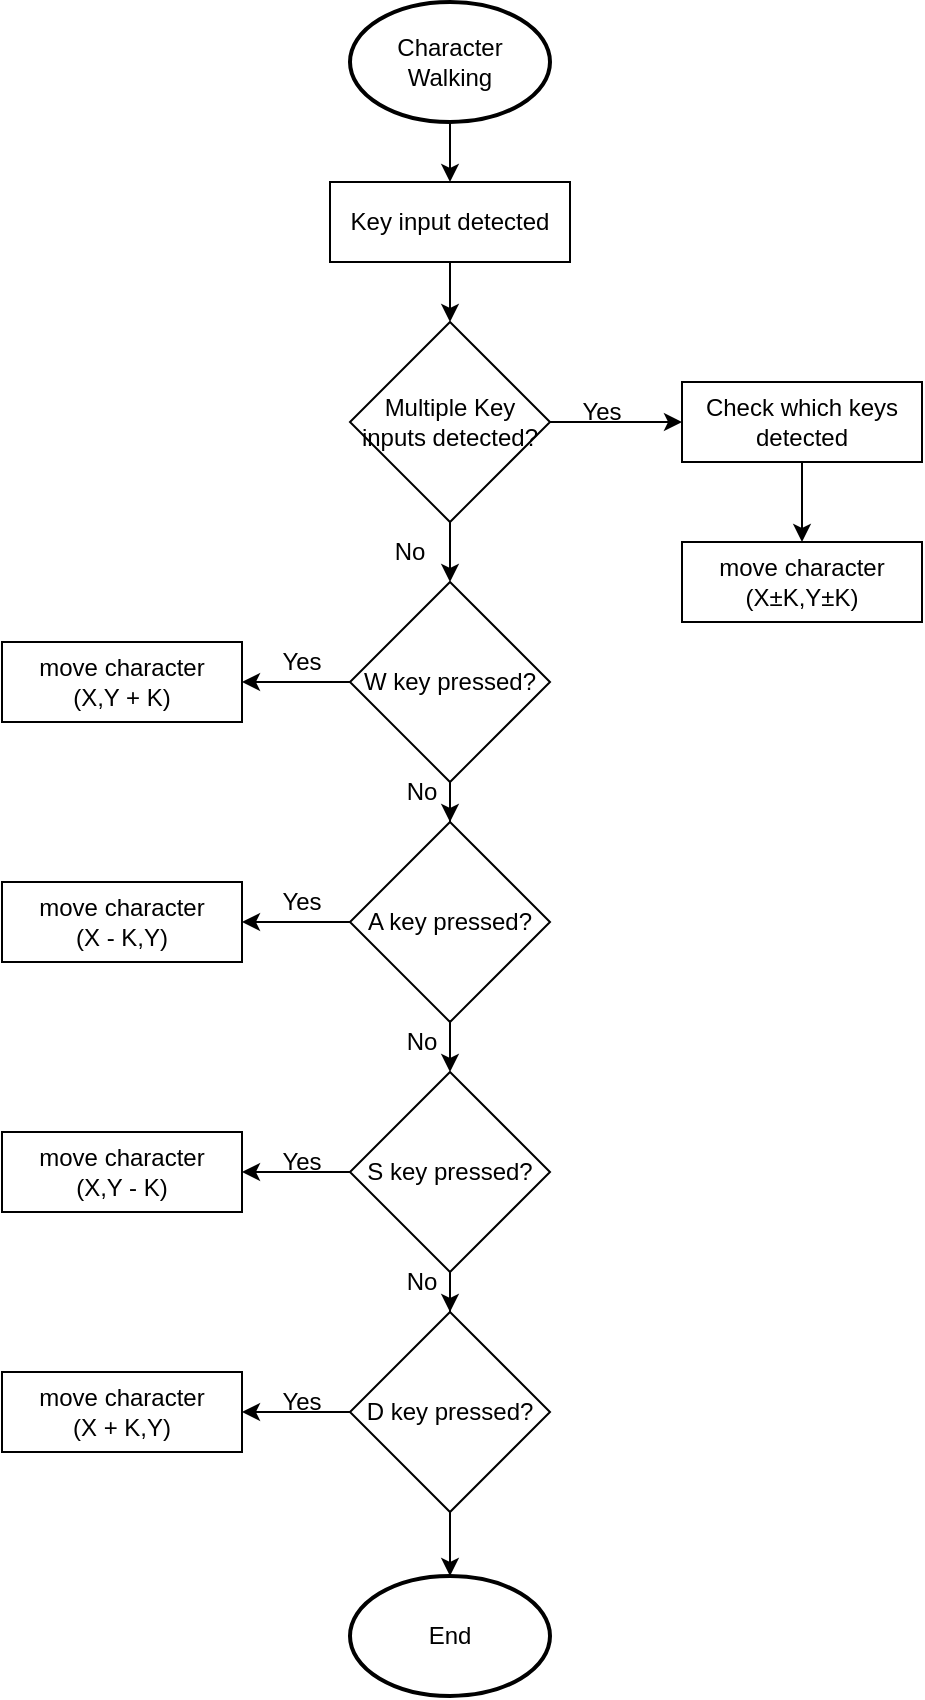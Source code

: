 <mxfile version="22.0.0" type="device">
  <diagram name="Page-1" id="_37zobVhb8KB6bGlRHSS">
    <mxGraphModel dx="1886" dy="878" grid="0" gridSize="10" guides="1" tooltips="1" connect="1" arrows="1" fold="1" page="0" pageScale="1" pageWidth="827" pageHeight="1169" math="0" shadow="0">
      <root>
        <mxCell id="0" />
        <mxCell id="1" parent="0" />
        <mxCell id="PkRHWH6xRCkxCvOXlR5U-3" value="" style="edgeStyle=orthogonalEdgeStyle;rounded=0;orthogonalLoop=1;jettySize=auto;html=1;" parent="1" source="PkRHWH6xRCkxCvOXlR5U-1" target="PkRHWH6xRCkxCvOXlR5U-2" edge="1">
          <mxGeometry relative="1" as="geometry" />
        </mxCell>
        <mxCell id="PkRHWH6xRCkxCvOXlR5U-1" value="Character Walking" style="strokeWidth=2;html=1;shape=mxgraph.flowchart.start_1;whiteSpace=wrap;" parent="1" vertex="1">
          <mxGeometry x="364" y="20" width="100" height="60" as="geometry" />
        </mxCell>
        <mxCell id="PkRHWH6xRCkxCvOXlR5U-26" value="" style="edgeStyle=orthogonalEdgeStyle;rounded=0;orthogonalLoop=1;jettySize=auto;html=1;" parent="1" source="PkRHWH6xRCkxCvOXlR5U-2" target="PkRHWH6xRCkxCvOXlR5U-25" edge="1">
          <mxGeometry relative="1" as="geometry" />
        </mxCell>
        <mxCell id="PkRHWH6xRCkxCvOXlR5U-2" value="Key input detected" style="rounded=0;whiteSpace=wrap;html=1;" parent="1" vertex="1">
          <mxGeometry x="354" y="110" width="120" height="40" as="geometry" />
        </mxCell>
        <mxCell id="PkRHWH6xRCkxCvOXlR5U-7" value="" style="edgeStyle=orthogonalEdgeStyle;rounded=0;orthogonalLoop=1;jettySize=auto;html=1;" parent="1" source="PkRHWH6xRCkxCvOXlR5U-4" target="PkRHWH6xRCkxCvOXlR5U-6" edge="1">
          <mxGeometry relative="1" as="geometry" />
        </mxCell>
        <mxCell id="PkRHWH6xRCkxCvOXlR5U-11" value="" style="edgeStyle=orthogonalEdgeStyle;rounded=0;orthogonalLoop=1;jettySize=auto;html=1;" parent="1" source="PkRHWH6xRCkxCvOXlR5U-4" target="PkRHWH6xRCkxCvOXlR5U-10" edge="1">
          <mxGeometry relative="1" as="geometry" />
        </mxCell>
        <mxCell id="PkRHWH6xRCkxCvOXlR5U-4" value="W key pressed?" style="rhombus;whiteSpace=wrap;html=1;" parent="1" vertex="1">
          <mxGeometry x="364" y="310" width="100" height="100" as="geometry" />
        </mxCell>
        <mxCell id="PkRHWH6xRCkxCvOXlR5U-6" value="move character &lt;br&gt;(X,Y + K)" style="rounded=0;whiteSpace=wrap;html=1;" parent="1" vertex="1">
          <mxGeometry x="190" y="340" width="120" height="40" as="geometry" />
        </mxCell>
        <mxCell id="PkRHWH6xRCkxCvOXlR5U-8" value="Yes" style="text;html=1;strokeColor=none;fillColor=none;align=center;verticalAlign=middle;whiteSpace=wrap;rounded=0;" parent="1" vertex="1">
          <mxGeometry x="310" y="335" width="60" height="30" as="geometry" />
        </mxCell>
        <mxCell id="PkRHWH6xRCkxCvOXlR5U-13" value="" style="edgeStyle=orthogonalEdgeStyle;rounded=0;orthogonalLoop=1;jettySize=auto;html=1;" parent="1" source="PkRHWH6xRCkxCvOXlR5U-10" target="PkRHWH6xRCkxCvOXlR5U-12" edge="1">
          <mxGeometry relative="1" as="geometry" />
        </mxCell>
        <mxCell id="PkRHWH6xRCkxCvOXlR5U-16" value="" style="edgeStyle=orthogonalEdgeStyle;rounded=0;orthogonalLoop=1;jettySize=auto;html=1;" parent="1" source="PkRHWH6xRCkxCvOXlR5U-10" target="PkRHWH6xRCkxCvOXlR5U-15" edge="1">
          <mxGeometry relative="1" as="geometry" />
        </mxCell>
        <mxCell id="PkRHWH6xRCkxCvOXlR5U-10" value="A key pressed?" style="rhombus;whiteSpace=wrap;html=1;" parent="1" vertex="1">
          <mxGeometry x="364" y="430" width="100" height="100" as="geometry" />
        </mxCell>
        <mxCell id="PkRHWH6xRCkxCvOXlR5U-12" value="move character &lt;br&gt;(X - K,Y)" style="rounded=0;whiteSpace=wrap;html=1;" parent="1" vertex="1">
          <mxGeometry x="190" y="460" width="120" height="40" as="geometry" />
        </mxCell>
        <mxCell id="PkRHWH6xRCkxCvOXlR5U-14" value="Yes" style="text;html=1;strokeColor=none;fillColor=none;align=center;verticalAlign=middle;whiteSpace=wrap;rounded=0;" parent="1" vertex="1">
          <mxGeometry x="310" y="455" width="60" height="30" as="geometry" />
        </mxCell>
        <mxCell id="PkRHWH6xRCkxCvOXlR5U-19" value="" style="edgeStyle=orthogonalEdgeStyle;rounded=0;orthogonalLoop=1;jettySize=auto;html=1;" parent="1" source="PkRHWH6xRCkxCvOXlR5U-15" target="PkRHWH6xRCkxCvOXlR5U-17" edge="1">
          <mxGeometry relative="1" as="geometry" />
        </mxCell>
        <mxCell id="PkRHWH6xRCkxCvOXlR5U-21" value="" style="edgeStyle=orthogonalEdgeStyle;rounded=0;orthogonalLoop=1;jettySize=auto;html=1;" parent="1" source="PkRHWH6xRCkxCvOXlR5U-15" target="PkRHWH6xRCkxCvOXlR5U-20" edge="1">
          <mxGeometry relative="1" as="geometry" />
        </mxCell>
        <mxCell id="PkRHWH6xRCkxCvOXlR5U-15" value="S key pressed?" style="rhombus;whiteSpace=wrap;html=1;" parent="1" vertex="1">
          <mxGeometry x="364" y="555" width="100" height="100" as="geometry" />
        </mxCell>
        <mxCell id="PkRHWH6xRCkxCvOXlR5U-17" value="move character &lt;br&gt;(X,Y - K)" style="rounded=0;whiteSpace=wrap;html=1;" parent="1" vertex="1">
          <mxGeometry x="190" y="585" width="120" height="40" as="geometry" />
        </mxCell>
        <mxCell id="PkRHWH6xRCkxCvOXlR5U-18" value="Yes" style="text;html=1;strokeColor=none;fillColor=none;align=center;verticalAlign=middle;whiteSpace=wrap;rounded=0;" parent="1" vertex="1">
          <mxGeometry x="310" y="585" width="60" height="30" as="geometry" />
        </mxCell>
        <mxCell id="PkRHWH6xRCkxCvOXlR5U-23" value="" style="edgeStyle=orthogonalEdgeStyle;rounded=0;orthogonalLoop=1;jettySize=auto;html=1;" parent="1" source="PkRHWH6xRCkxCvOXlR5U-20" target="PkRHWH6xRCkxCvOXlR5U-22" edge="1">
          <mxGeometry relative="1" as="geometry" />
        </mxCell>
        <mxCell id="d8MaVfC9pqM7RaXQHFyT-2" value="" style="edgeStyle=orthogonalEdgeStyle;rounded=0;orthogonalLoop=1;jettySize=auto;html=1;" edge="1" parent="1" source="PkRHWH6xRCkxCvOXlR5U-20" target="d8MaVfC9pqM7RaXQHFyT-1">
          <mxGeometry relative="1" as="geometry" />
        </mxCell>
        <mxCell id="PkRHWH6xRCkxCvOXlR5U-20" value="D key pressed?" style="rhombus;whiteSpace=wrap;html=1;" parent="1" vertex="1">
          <mxGeometry x="364" y="675" width="100" height="100" as="geometry" />
        </mxCell>
        <mxCell id="PkRHWH6xRCkxCvOXlR5U-22" value="move character &lt;br&gt;(X + K,Y)" style="rounded=0;whiteSpace=wrap;html=1;" parent="1" vertex="1">
          <mxGeometry x="190" y="705" width="120" height="40" as="geometry" />
        </mxCell>
        <mxCell id="PkRHWH6xRCkxCvOXlR5U-24" value="Yes" style="text;html=1;strokeColor=none;fillColor=none;align=center;verticalAlign=middle;whiteSpace=wrap;rounded=0;" parent="1" vertex="1">
          <mxGeometry x="310" y="705" width="60" height="30" as="geometry" />
        </mxCell>
        <mxCell id="PkRHWH6xRCkxCvOXlR5U-27" value="" style="edgeStyle=orthogonalEdgeStyle;rounded=0;orthogonalLoop=1;jettySize=auto;html=1;" parent="1" source="PkRHWH6xRCkxCvOXlR5U-25" target="PkRHWH6xRCkxCvOXlR5U-4" edge="1">
          <mxGeometry relative="1" as="geometry" />
        </mxCell>
        <mxCell id="PkRHWH6xRCkxCvOXlR5U-33" value="" style="edgeStyle=orthogonalEdgeStyle;rounded=0;orthogonalLoop=1;jettySize=auto;html=1;" parent="1" source="PkRHWH6xRCkxCvOXlR5U-25" target="PkRHWH6xRCkxCvOXlR5U-32" edge="1">
          <mxGeometry relative="1" as="geometry" />
        </mxCell>
        <mxCell id="PkRHWH6xRCkxCvOXlR5U-25" value="Multiple Key inputs detected?" style="rhombus;whiteSpace=wrap;html=1;" parent="1" vertex="1">
          <mxGeometry x="364" y="180" width="100" height="100" as="geometry" />
        </mxCell>
        <mxCell id="PkRHWH6xRCkxCvOXlR5U-28" value="No" style="text;html=1;strokeColor=none;fillColor=none;align=center;verticalAlign=middle;whiteSpace=wrap;rounded=0;" parent="1" vertex="1">
          <mxGeometry x="364" y="280" width="60" height="30" as="geometry" />
        </mxCell>
        <mxCell id="PkRHWH6xRCkxCvOXlR5U-29" value="No" style="text;html=1;strokeColor=none;fillColor=none;align=center;verticalAlign=middle;whiteSpace=wrap;rounded=0;" parent="1" vertex="1">
          <mxGeometry x="370" y="400" width="60" height="30" as="geometry" />
        </mxCell>
        <mxCell id="PkRHWH6xRCkxCvOXlR5U-30" value="No" style="text;html=1;strokeColor=none;fillColor=none;align=center;verticalAlign=middle;whiteSpace=wrap;rounded=0;" parent="1" vertex="1">
          <mxGeometry x="370" y="525" width="60" height="30" as="geometry" />
        </mxCell>
        <mxCell id="PkRHWH6xRCkxCvOXlR5U-31" value="No" style="text;html=1;strokeColor=none;fillColor=none;align=center;verticalAlign=middle;whiteSpace=wrap;rounded=0;" parent="1" vertex="1">
          <mxGeometry x="370" y="645" width="60" height="30" as="geometry" />
        </mxCell>
        <mxCell id="PkRHWH6xRCkxCvOXlR5U-36" value="" style="edgeStyle=orthogonalEdgeStyle;rounded=0;orthogonalLoop=1;jettySize=auto;html=1;" parent="1" source="PkRHWH6xRCkxCvOXlR5U-32" target="PkRHWH6xRCkxCvOXlR5U-35" edge="1">
          <mxGeometry relative="1" as="geometry" />
        </mxCell>
        <mxCell id="PkRHWH6xRCkxCvOXlR5U-32" value="Check which keys detected" style="rounded=0;whiteSpace=wrap;html=1;" parent="1" vertex="1">
          <mxGeometry x="530" y="210" width="120" height="40" as="geometry" />
        </mxCell>
        <mxCell id="PkRHWH6xRCkxCvOXlR5U-34" value="Yes" style="text;html=1;strokeColor=none;fillColor=none;align=center;verticalAlign=middle;whiteSpace=wrap;rounded=0;" parent="1" vertex="1">
          <mxGeometry x="460" y="210" width="60" height="30" as="geometry" />
        </mxCell>
        <mxCell id="PkRHWH6xRCkxCvOXlR5U-35" value="move character &lt;br&gt;(X±K,Y±K)" style="rounded=0;whiteSpace=wrap;html=1;" parent="1" vertex="1">
          <mxGeometry x="530" y="290" width="120" height="40" as="geometry" />
        </mxCell>
        <mxCell id="d8MaVfC9pqM7RaXQHFyT-1" value="End" style="strokeWidth=2;html=1;shape=mxgraph.flowchart.start_1;whiteSpace=wrap;" vertex="1" parent="1">
          <mxGeometry x="364" y="807" width="100" height="60" as="geometry" />
        </mxCell>
      </root>
    </mxGraphModel>
  </diagram>
</mxfile>
